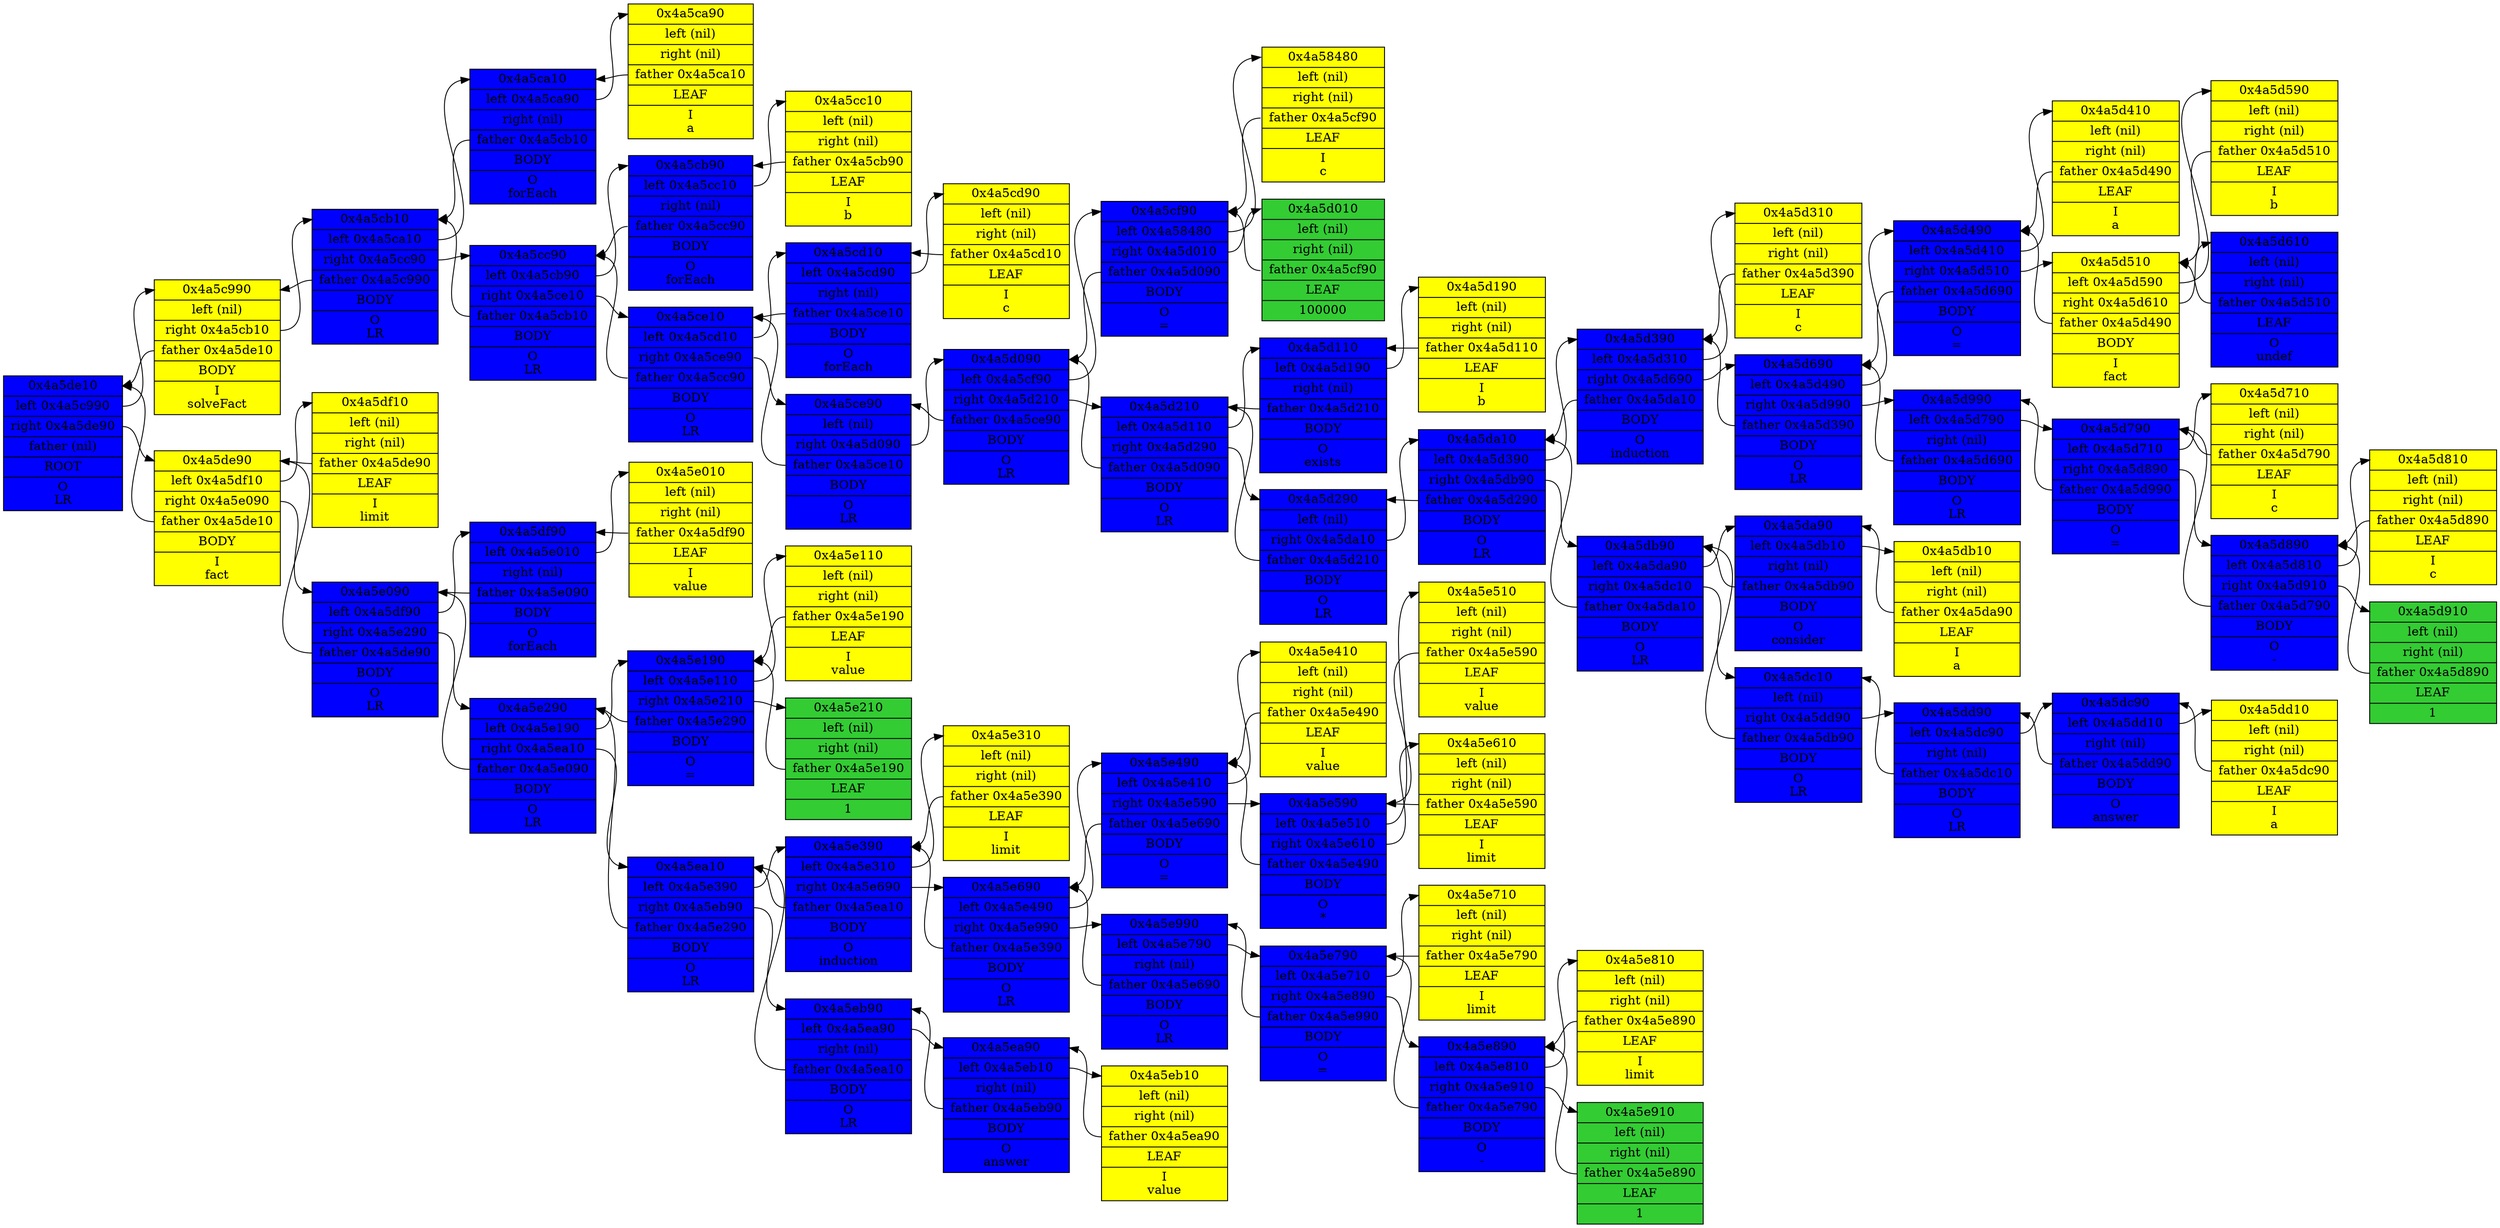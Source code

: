 strict digraph G{
rankdir=LR; 
edge[color="black"]; 
node[color="black", shape=record];

NODE0x4a5de10[style="filled", fillcolor="#ffcc66", pin = "true", label="<top> 0x4a5de10 | <left> left  0x4a5c990  | <right> right  0x4a5de90 |<father> father  (nil)| ROOT | O\nLR", fillcolor="blue"]; 
NODE0x4a5de10:<left>->NODE0x4a5c990:<top>;
NODE0x4a5de10:<right>->NODE0x4a5de90:<top>;
NODE0x4a5c990:<father>->NODE0x4a5de10:<top>;
NODE0x4a5de90:<father>->NODE0x4a5de10:<top>;

NODE0x4a5c990[style="filled", fillcolor="#cccc00", pin = "true", label="<top> 0x4a5c990 | <left> left  (nil)  | <right> right  0x4a5cb10 |<father> father  0x4a5de10| BODY | I\nsolveFact", fillcolor="yellow"]; 
NODE0x4a5c990:<right>->NODE0x4a5cb10:<top>;
NODE0x4a5cb10:<father>->NODE0x4a5c990:<top>;

NODE0x4a5cb10[style="filled", fillcolor="#b38600", pin = "true", label="<top> 0x4a5cb10 | <left> left  0x4a5ca10  | <right> right  0x4a5cc90 |<father> father  0x4a5c990| BODY | O\nLR", fillcolor="blue"]; 
NODE0x4a5cb10:<left>->NODE0x4a5ca10:<top>;
NODE0x4a5cb10:<right>->NODE0x4a5cc90:<top>;
NODE0x4a5ca10:<father>->NODE0x4a5cb10:<top>;
NODE0x4a5cc90:<father>->NODE0x4a5cb10:<top>;

NODE0x4a5ca10[style="filled", fillcolor="#cccc00", pin = "true", label="<top> 0x4a5ca10 | <left> left  0x4a5ca90  | <right> right  (nil) |<father> father  0x4a5cb10| BODY | O\nforEach", fillcolor="blue"]; 
NODE0x4a5ca10:<left>->NODE0x4a5ca90:<top>;
NODE0x4a5ca90:<father>->NODE0x4a5ca10:<top>;

NODE0x4a5ca90[style="filled", fillcolor="#33cc33", pin = "true", label="<top> 0x4a5ca90 | <left> left  (nil)  | <right> right  (nil) |<father> father  0x4a5ca10| LEAF | I\na", fillcolor="yellow"]; 

NODE0x4a5cc90[style="filled", fillcolor="#b38600", pin = "true", label="<top> 0x4a5cc90 | <left> left  0x4a5cb90  | <right> right  0x4a5ce10 |<father> father  0x4a5cb10| BODY | O\nLR", fillcolor="blue"]; 
NODE0x4a5cc90:<left>->NODE0x4a5cb90:<top>;
NODE0x4a5cc90:<right>->NODE0x4a5ce10:<top>;
NODE0x4a5cb90:<father>->NODE0x4a5cc90:<top>;
NODE0x4a5ce10:<father>->NODE0x4a5cc90:<top>;

NODE0x4a5cb90[style="filled", fillcolor="#cccc00", pin = "true", label="<top> 0x4a5cb90 | <left> left  0x4a5cc10  | <right> right  (nil) |<father> father  0x4a5cc90| BODY | O\nforEach", fillcolor="blue"]; 
NODE0x4a5cb90:<left>->NODE0x4a5cc10:<top>;
NODE0x4a5cc10:<father>->NODE0x4a5cb90:<top>;

NODE0x4a5cc10[style="filled", fillcolor="#33cc33", pin = "true", label="<top> 0x4a5cc10 | <left> left  (nil)  | <right> right  (nil) |<father> father  0x4a5cb90| LEAF | I\nb", fillcolor="yellow"]; 

NODE0x4a5ce10[style="filled", fillcolor="#b38600", pin = "true", label="<top> 0x4a5ce10 | <left> left  0x4a5cd10  | <right> right  0x4a5ce90 |<father> father  0x4a5cc90| BODY | O\nLR", fillcolor="blue"]; 
NODE0x4a5ce10:<left>->NODE0x4a5cd10:<top>;
NODE0x4a5ce10:<right>->NODE0x4a5ce90:<top>;
NODE0x4a5cd10:<father>->NODE0x4a5ce10:<top>;
NODE0x4a5ce90:<father>->NODE0x4a5ce10:<top>;

NODE0x4a5cd10[style="filled", fillcolor="#cccc00", pin = "true", label="<top> 0x4a5cd10 | <left> left  0x4a5cd90  | <right> right  (nil) |<father> father  0x4a5ce10| BODY | O\nforEach", fillcolor="blue"]; 
NODE0x4a5cd10:<left>->NODE0x4a5cd90:<top>;
NODE0x4a5cd90:<father>->NODE0x4a5cd10:<top>;

NODE0x4a5cd90[style="filled", fillcolor="#33cc33", pin = "true", label="<top> 0x4a5cd90 | <left> left  (nil)  | <right> right  (nil) |<father> father  0x4a5cd10| LEAF | I\nc", fillcolor="yellow"]; 

NODE0x4a5ce90[style="filled", fillcolor="#b38600", pin = "true", label="<top> 0x4a5ce90 | <left> left  (nil)  | <right> right  0x4a5d090 |<father> father  0x4a5ce10| BODY | O\nLR", fillcolor="blue"]; 
NODE0x4a5ce90:<right>->NODE0x4a5d090:<top>;
NODE0x4a5d090:<father>->NODE0x4a5ce90:<top>;

NODE0x4a5d090[style="filled", fillcolor="#b38600", pin = "true", label="<top> 0x4a5d090 | <left> left  0x4a5cf90  | <right> right  0x4a5d210 |<father> father  0x4a5ce90| BODY | O\nLR", fillcolor="blue"]; 
NODE0x4a5d090:<left>->NODE0x4a5cf90:<top>;
NODE0x4a5d090:<right>->NODE0x4a5d210:<top>;
NODE0x4a5cf90:<father>->NODE0x4a5d090:<top>;
NODE0x4a5d210:<father>->NODE0x4a5d090:<top>;

NODE0x4a5cf90[style="filled", fillcolor="#cccc00", pin = "true", label="<top> 0x4a5cf90 | <left> left  0x4a58480  | <right> right  0x4a5d010 |<father> father  0x4a5d090| BODY | O\n=", fillcolor="blue"]; 
NODE0x4a5cf90:<left>->NODE0x4a58480:<top>;
NODE0x4a5cf90:<right>->NODE0x4a5d010:<top>;
NODE0x4a58480:<father>->NODE0x4a5cf90:<top>;
NODE0x4a5d010:<father>->NODE0x4a5cf90:<top>;

NODE0x4a58480[style="filled", fillcolor="#33cc33", pin = "true", label="<top> 0x4a58480 | <left> left  (nil)  | <right> right  (nil) |<father> father  0x4a5cf90| LEAF | I\nc", fillcolor="yellow"]; 

NODE0x4a5d010[style="filled", fillcolor="#33cc33", pin = "true", label="<top> 0x4a5d010 | <left> left  (nil)  | <right> right  (nil) |<father> father  0x4a5cf90| LEAF | 100000"]; 

NODE0x4a5d210[style="filled", fillcolor="#b38600", pin = "true", label="<top> 0x4a5d210 | <left> left  0x4a5d110  | <right> right  0x4a5d290 |<father> father  0x4a5d090| BODY | O\nLR", fillcolor="blue"]; 
NODE0x4a5d210:<left>->NODE0x4a5d110:<top>;
NODE0x4a5d210:<right>->NODE0x4a5d290:<top>;
NODE0x4a5d110:<father>->NODE0x4a5d210:<top>;
NODE0x4a5d290:<father>->NODE0x4a5d210:<top>;

NODE0x4a5d110[style="filled", fillcolor="#cccc00", pin = "true", label="<top> 0x4a5d110 | <left> left  0x4a5d190  | <right> right  (nil) |<father> father  0x4a5d210| BODY | O\nexists", fillcolor="blue"]; 
NODE0x4a5d110:<left>->NODE0x4a5d190:<top>;
NODE0x4a5d190:<father>->NODE0x4a5d110:<top>;

NODE0x4a5d190[style="filled", fillcolor="#33cc33", pin = "true", label="<top> 0x4a5d190 | <left> left  (nil)  | <right> right  (nil) |<father> father  0x4a5d110| LEAF | I\nb", fillcolor="yellow"]; 

NODE0x4a5d290[style="filled", fillcolor="#b38600", pin = "true", label="<top> 0x4a5d290 | <left> left  (nil)  | <right> right  0x4a5da10 |<father> father  0x4a5d210| BODY | O\nLR", fillcolor="blue"]; 
NODE0x4a5d290:<right>->NODE0x4a5da10:<top>;
NODE0x4a5da10:<father>->NODE0x4a5d290:<top>;

NODE0x4a5da10[style="filled", fillcolor="#b38600", pin = "true", label="<top> 0x4a5da10 | <left> left  0x4a5d390  | <right> right  0x4a5db90 |<father> father  0x4a5d290| BODY | O\nLR", fillcolor="blue"]; 
NODE0x4a5da10:<left>->NODE0x4a5d390:<top>;
NODE0x4a5da10:<right>->NODE0x4a5db90:<top>;
NODE0x4a5d390:<father>->NODE0x4a5da10:<top>;
NODE0x4a5db90:<father>->NODE0x4a5da10:<top>;

NODE0x4a5d390[style="filled", fillcolor="#cccc00", pin = "true", label="<top> 0x4a5d390 | <left> left  0x4a5d310  | <right> right  0x4a5d690 |<father> father  0x4a5da10| BODY | O\ninduction", fillcolor="blue"]; 
NODE0x4a5d390:<left>->NODE0x4a5d310:<top>;
NODE0x4a5d390:<right>->NODE0x4a5d690:<top>;
NODE0x4a5d310:<father>->NODE0x4a5d390:<top>;
NODE0x4a5d690:<father>->NODE0x4a5d390:<top>;

NODE0x4a5d310[style="filled", fillcolor="#33cc33", pin = "true", label="<top> 0x4a5d310 | <left> left  (nil)  | <right> right  (nil) |<father> father  0x4a5d390| LEAF | I\nc", fillcolor="yellow"]; 

NODE0x4a5d690[style="filled", fillcolor="#b38600", pin = "true", label="<top> 0x4a5d690 | <left> left  0x4a5d490  | <right> right  0x4a5d990 |<father> father  0x4a5d390| BODY | O\nLR", fillcolor="blue"]; 
NODE0x4a5d690:<left>->NODE0x4a5d490:<top>;
NODE0x4a5d690:<right>->NODE0x4a5d990:<top>;
NODE0x4a5d490:<father>->NODE0x4a5d690:<top>;
NODE0x4a5d990:<father>->NODE0x4a5d690:<top>;

NODE0x4a5d490[style="filled", fillcolor="#cccc00", pin = "true", label="<top> 0x4a5d490 | <left> left  0x4a5d410  | <right> right  0x4a5d510 |<father> father  0x4a5d690| BODY | O\n=", fillcolor="blue"]; 
NODE0x4a5d490:<left>->NODE0x4a5d410:<top>;
NODE0x4a5d490:<right>->NODE0x4a5d510:<top>;
NODE0x4a5d410:<father>->NODE0x4a5d490:<top>;
NODE0x4a5d510:<father>->NODE0x4a5d490:<top>;

NODE0x4a5d410[style="filled", fillcolor="#33cc33", pin = "true", label="<top> 0x4a5d410 | <left> left  (nil)  | <right> right  (nil) |<father> father  0x4a5d490| LEAF | I\na", fillcolor="yellow"]; 

NODE0x4a5d510[style="filled", fillcolor="#b38600", pin = "true", label="<top> 0x4a5d510 | <left> left  0x4a5d590  | <right> right  0x4a5d610 |<father> father  0x4a5d490| BODY | I\nfact", fillcolor="yellow"]; 
NODE0x4a5d510:<left>->NODE0x4a5d590:<top>;
NODE0x4a5d510:<right>->NODE0x4a5d610:<top>;
NODE0x4a5d590:<father>->NODE0x4a5d510:<top>;
NODE0x4a5d610:<father>->NODE0x4a5d510:<top>;

NODE0x4a5d590[style="filled", fillcolor="#33cc33", pin = "true", label="<top> 0x4a5d590 | <left> left  (nil)  | <right> right  (nil) |<father> father  0x4a5d510| LEAF | I\nb", fillcolor="yellow"]; 

NODE0x4a5d610[style="filled", fillcolor="#33cc33", pin = "true", label="<top> 0x4a5d610 | <left> left  (nil)  | <right> right  (nil) |<father> father  0x4a5d510| LEAF | O\nundef", fillcolor="blue"]; 

NODE0x4a5d990[style="filled", fillcolor="#b38600", pin = "true", label="<top> 0x4a5d990 | <left> left  0x4a5d790  | <right> right  (nil) |<father> father  0x4a5d690| BODY | O\nLR", fillcolor="blue"]; 
NODE0x4a5d990:<left>->NODE0x4a5d790:<top>;
NODE0x4a5d790:<father>->NODE0x4a5d990:<top>;

NODE0x4a5d790[style="filled", fillcolor="#cccc00", pin = "true", label="<top> 0x4a5d790 | <left> left  0x4a5d710  | <right> right  0x4a5d890 |<father> father  0x4a5d990| BODY | O\n=", fillcolor="blue"]; 
NODE0x4a5d790:<left>->NODE0x4a5d710:<top>;
NODE0x4a5d790:<right>->NODE0x4a5d890:<top>;
NODE0x4a5d710:<father>->NODE0x4a5d790:<top>;
NODE0x4a5d890:<father>->NODE0x4a5d790:<top>;

NODE0x4a5d710[style="filled", fillcolor="#33cc33", pin = "true", label="<top> 0x4a5d710 | <left> left  (nil)  | <right> right  (nil) |<father> father  0x4a5d790| LEAF | I\nc", fillcolor="yellow"]; 

NODE0x4a5d890[style="filled", fillcolor="#b38600", pin = "true", label="<top> 0x4a5d890 | <left> left  0x4a5d810  | <right> right  0x4a5d910 |<father> father  0x4a5d790| BODY | O\n-", fillcolor="blue"]; 
NODE0x4a5d890:<left>->NODE0x4a5d810:<top>;
NODE0x4a5d890:<right>->NODE0x4a5d910:<top>;
NODE0x4a5d810:<father>->NODE0x4a5d890:<top>;
NODE0x4a5d910:<father>->NODE0x4a5d890:<top>;

NODE0x4a5d810[style="filled", fillcolor="#33cc33", pin = "true", label="<top> 0x4a5d810 | <left> left  (nil)  | <right> right  (nil) |<father> father  0x4a5d890| LEAF | I\nc", fillcolor="yellow"]; 

NODE0x4a5d910[style="filled", fillcolor="#33cc33", pin = "true", label="<top> 0x4a5d910 | <left> left  (nil)  | <right> right  (nil) |<father> father  0x4a5d890| LEAF | 1"]; 

NODE0x4a5db90[style="filled", fillcolor="#b38600", pin = "true", label="<top> 0x4a5db90 | <left> left  0x4a5da90  | <right> right  0x4a5dc10 |<father> father  0x4a5da10| BODY | O\nLR", fillcolor="blue"]; 
NODE0x4a5db90:<left>->NODE0x4a5da90:<top>;
NODE0x4a5db90:<right>->NODE0x4a5dc10:<top>;
NODE0x4a5da90:<father>->NODE0x4a5db90:<top>;
NODE0x4a5dc10:<father>->NODE0x4a5db90:<top>;

NODE0x4a5da90[style="filled", fillcolor="#cccc00", pin = "true", label="<top> 0x4a5da90 | <left> left  0x4a5db10  | <right> right  (nil) |<father> father  0x4a5db90| BODY | O\nconsider", fillcolor="blue"]; 
NODE0x4a5da90:<left>->NODE0x4a5db10:<top>;
NODE0x4a5db10:<father>->NODE0x4a5da90:<top>;

NODE0x4a5db10[style="filled", fillcolor="#33cc33", pin = "true", label="<top> 0x4a5db10 | <left> left  (nil)  | <right> right  (nil) |<father> father  0x4a5da90| LEAF | I\na", fillcolor="yellow"]; 

NODE0x4a5dc10[style="filled", fillcolor="#b38600", pin = "true", label="<top> 0x4a5dc10 | <left> left  (nil)  | <right> right  0x4a5dd90 |<father> father  0x4a5db90| BODY | O\nLR", fillcolor="blue"]; 
NODE0x4a5dc10:<right>->NODE0x4a5dd90:<top>;
NODE0x4a5dd90:<father>->NODE0x4a5dc10:<top>;

NODE0x4a5dd90[style="filled", fillcolor="#b38600", pin = "true", label="<top> 0x4a5dd90 | <left> left  0x4a5dc90  | <right> right  (nil) |<father> father  0x4a5dc10| BODY | O\nLR", fillcolor="blue"]; 
NODE0x4a5dd90:<left>->NODE0x4a5dc90:<top>;
NODE0x4a5dc90:<father>->NODE0x4a5dd90:<top>;

NODE0x4a5dc90[style="filled", fillcolor="#cccc00", pin = "true", label="<top> 0x4a5dc90 | <left> left  0x4a5dd10  | <right> right  (nil) |<father> father  0x4a5dd90| BODY | O\nanswer", fillcolor="blue"]; 
NODE0x4a5dc90:<left>->NODE0x4a5dd10:<top>;
NODE0x4a5dd10:<father>->NODE0x4a5dc90:<top>;

NODE0x4a5dd10[style="filled", fillcolor="#33cc33", pin = "true", label="<top> 0x4a5dd10 | <left> left  (nil)  | <right> right  (nil) |<father> father  0x4a5dc90| LEAF | I\na", fillcolor="yellow"]; 

NODE0x4a5de90[style="filled", fillcolor="#b38600", pin = "true", label="<top> 0x4a5de90 | <left> left  0x4a5df10  | <right> right  0x4a5e090 |<father> father  0x4a5de10| BODY | I\nfact", fillcolor="yellow"]; 
NODE0x4a5de90:<left>->NODE0x4a5df10:<top>;
NODE0x4a5de90:<right>->NODE0x4a5e090:<top>;
NODE0x4a5df10:<father>->NODE0x4a5de90:<top>;
NODE0x4a5e090:<father>->NODE0x4a5de90:<top>;

NODE0x4a5df10[style="filled", fillcolor="#33cc33", pin = "true", label="<top> 0x4a5df10 | <left> left  (nil)  | <right> right  (nil) |<father> father  0x4a5de90| LEAF | I\nlimit", fillcolor="yellow"]; 

NODE0x4a5e090[style="filled", fillcolor="#b38600", pin = "true", label="<top> 0x4a5e090 | <left> left  0x4a5df90  | <right> right  0x4a5e290 |<father> father  0x4a5de90| BODY | O\nLR", fillcolor="blue"]; 
NODE0x4a5e090:<left>->NODE0x4a5df90:<top>;
NODE0x4a5e090:<right>->NODE0x4a5e290:<top>;
NODE0x4a5df90:<father>->NODE0x4a5e090:<top>;
NODE0x4a5e290:<father>->NODE0x4a5e090:<top>;

NODE0x4a5df90[style="filled", fillcolor="#cccc00", pin = "true", label="<top> 0x4a5df90 | <left> left  0x4a5e010  | <right> right  (nil) |<father> father  0x4a5e090| BODY | O\nforEach", fillcolor="blue"]; 
NODE0x4a5df90:<left>->NODE0x4a5e010:<top>;
NODE0x4a5e010:<father>->NODE0x4a5df90:<top>;

NODE0x4a5e010[style="filled", fillcolor="#33cc33", pin = "true", label="<top> 0x4a5e010 | <left> left  (nil)  | <right> right  (nil) |<father> father  0x4a5df90| LEAF | I\nvalue", fillcolor="yellow"]; 

NODE0x4a5e290[style="filled", fillcolor="#b38600", pin = "true", label="<top> 0x4a5e290 | <left> left  0x4a5e190  | <right> right  0x4a5ea10 |<father> father  0x4a5e090| BODY | O\nLR", fillcolor="blue"]; 
NODE0x4a5e290:<left>->NODE0x4a5e190:<top>;
NODE0x4a5e290:<right>->NODE0x4a5ea10:<top>;
NODE0x4a5e190:<father>->NODE0x4a5e290:<top>;
NODE0x4a5ea10:<father>->NODE0x4a5e290:<top>;

NODE0x4a5e190[style="filled", fillcolor="#cccc00", pin = "true", label="<top> 0x4a5e190 | <left> left  0x4a5e110  | <right> right  0x4a5e210 |<father> father  0x4a5e290| BODY | O\n=", fillcolor="blue"]; 
NODE0x4a5e190:<left>->NODE0x4a5e110:<top>;
NODE0x4a5e190:<right>->NODE0x4a5e210:<top>;
NODE0x4a5e110:<father>->NODE0x4a5e190:<top>;
NODE0x4a5e210:<father>->NODE0x4a5e190:<top>;

NODE0x4a5e110[style="filled", fillcolor="#33cc33", pin = "true", label="<top> 0x4a5e110 | <left> left  (nil)  | <right> right  (nil) |<father> father  0x4a5e190| LEAF | I\nvalue", fillcolor="yellow"]; 

NODE0x4a5e210[style="filled", fillcolor="#33cc33", pin = "true", label="<top> 0x4a5e210 | <left> left  (nil)  | <right> right  (nil) |<father> father  0x4a5e190| LEAF | 1"]; 

NODE0x4a5ea10[style="filled", fillcolor="#b38600", pin = "true", label="<top> 0x4a5ea10 | <left> left  0x4a5e390  | <right> right  0x4a5eb90 |<father> father  0x4a5e290| BODY | O\nLR", fillcolor="blue"]; 
NODE0x4a5ea10:<left>->NODE0x4a5e390:<top>;
NODE0x4a5ea10:<right>->NODE0x4a5eb90:<top>;
NODE0x4a5e390:<father>->NODE0x4a5ea10:<top>;
NODE0x4a5eb90:<father>->NODE0x4a5ea10:<top>;

NODE0x4a5e390[style="filled", fillcolor="#cccc00", pin = "true", label="<top> 0x4a5e390 | <left> left  0x4a5e310  | <right> right  0x4a5e690 |<father> father  0x4a5ea10| BODY | O\ninduction", fillcolor="blue"]; 
NODE0x4a5e390:<left>->NODE0x4a5e310:<top>;
NODE0x4a5e390:<right>->NODE0x4a5e690:<top>;
NODE0x4a5e310:<father>->NODE0x4a5e390:<top>;
NODE0x4a5e690:<father>->NODE0x4a5e390:<top>;

NODE0x4a5e310[style="filled", fillcolor="#33cc33", pin = "true", label="<top> 0x4a5e310 | <left> left  (nil)  | <right> right  (nil) |<father> father  0x4a5e390| LEAF | I\nlimit", fillcolor="yellow"]; 

NODE0x4a5e690[style="filled", fillcolor="#b38600", pin = "true", label="<top> 0x4a5e690 | <left> left  0x4a5e490  | <right> right  0x4a5e990 |<father> father  0x4a5e390| BODY | O\nLR", fillcolor="blue"]; 
NODE0x4a5e690:<left>->NODE0x4a5e490:<top>;
NODE0x4a5e690:<right>->NODE0x4a5e990:<top>;
NODE0x4a5e490:<father>->NODE0x4a5e690:<top>;
NODE0x4a5e990:<father>->NODE0x4a5e690:<top>;

NODE0x4a5e490[style="filled", fillcolor="#cccc00", pin = "true", label="<top> 0x4a5e490 | <left> left  0x4a5e410  | <right> right  0x4a5e590 |<father> father  0x4a5e690| BODY | O\n=", fillcolor="blue"]; 
NODE0x4a5e490:<left>->NODE0x4a5e410:<top>;
NODE0x4a5e490:<right>->NODE0x4a5e590:<top>;
NODE0x4a5e410:<father>->NODE0x4a5e490:<top>;
NODE0x4a5e590:<father>->NODE0x4a5e490:<top>;

NODE0x4a5e410[style="filled", fillcolor="#33cc33", pin = "true", label="<top> 0x4a5e410 | <left> left  (nil)  | <right> right  (nil) |<father> father  0x4a5e490| LEAF | I\nvalue", fillcolor="yellow"]; 

NODE0x4a5e590[style="filled", fillcolor="#b38600", pin = "true", label="<top> 0x4a5e590 | <left> left  0x4a5e510  | <right> right  0x4a5e610 |<father> father  0x4a5e490| BODY | O\n*", fillcolor="blue"]; 
NODE0x4a5e590:<left>->NODE0x4a5e510:<top>;
NODE0x4a5e590:<right>->NODE0x4a5e610:<top>;
NODE0x4a5e510:<father>->NODE0x4a5e590:<top>;
NODE0x4a5e610:<father>->NODE0x4a5e590:<top>;

NODE0x4a5e510[style="filled", fillcolor="#33cc33", pin = "true", label="<top> 0x4a5e510 | <left> left  (nil)  | <right> right  (nil) |<father> father  0x4a5e590| LEAF | I\nvalue", fillcolor="yellow"]; 

NODE0x4a5e610[style="filled", fillcolor="#33cc33", pin = "true", label="<top> 0x4a5e610 | <left> left  (nil)  | <right> right  (nil) |<father> father  0x4a5e590| LEAF | I\nlimit", fillcolor="yellow"]; 

NODE0x4a5e990[style="filled", fillcolor="#b38600", pin = "true", label="<top> 0x4a5e990 | <left> left  0x4a5e790  | <right> right  (nil) |<father> father  0x4a5e690| BODY | O\nLR", fillcolor="blue"]; 
NODE0x4a5e990:<left>->NODE0x4a5e790:<top>;
NODE0x4a5e790:<father>->NODE0x4a5e990:<top>;

NODE0x4a5e790[style="filled", fillcolor="#cccc00", pin = "true", label="<top> 0x4a5e790 | <left> left  0x4a5e710  | <right> right  0x4a5e890 |<father> father  0x4a5e990| BODY | O\n=", fillcolor="blue"]; 
NODE0x4a5e790:<left>->NODE0x4a5e710:<top>;
NODE0x4a5e790:<right>->NODE0x4a5e890:<top>;
NODE0x4a5e710:<father>->NODE0x4a5e790:<top>;
NODE0x4a5e890:<father>->NODE0x4a5e790:<top>;

NODE0x4a5e710[style="filled", fillcolor="#33cc33", pin = "true", label="<top> 0x4a5e710 | <left> left  (nil)  | <right> right  (nil) |<father> father  0x4a5e790| LEAF | I\nlimit", fillcolor="yellow"]; 

NODE0x4a5e890[style="filled", fillcolor="#b38600", pin = "true", label="<top> 0x4a5e890 | <left> left  0x4a5e810  | <right> right  0x4a5e910 |<father> father  0x4a5e790| BODY | O\n-", fillcolor="blue"]; 
NODE0x4a5e890:<left>->NODE0x4a5e810:<top>;
NODE0x4a5e890:<right>->NODE0x4a5e910:<top>;
NODE0x4a5e810:<father>->NODE0x4a5e890:<top>;
NODE0x4a5e910:<father>->NODE0x4a5e890:<top>;

NODE0x4a5e810[style="filled", fillcolor="#33cc33", pin = "true", label="<top> 0x4a5e810 | <left> left  (nil)  | <right> right  (nil) |<father> father  0x4a5e890| LEAF | I\nlimit", fillcolor="yellow"]; 

NODE0x4a5e910[style="filled", fillcolor="#33cc33", pin = "true", label="<top> 0x4a5e910 | <left> left  (nil)  | <right> right  (nil) |<father> father  0x4a5e890| LEAF | 1"]; 

NODE0x4a5eb90[style="filled", fillcolor="#b38600", pin = "true", label="<top> 0x4a5eb90 | <left> left  0x4a5ea90  | <right> right  (nil) |<father> father  0x4a5ea10| BODY | O\nLR", fillcolor="blue"]; 
NODE0x4a5eb90:<left>->NODE0x4a5ea90:<top>;
NODE0x4a5ea90:<father>->NODE0x4a5eb90:<top>;

NODE0x4a5ea90[style="filled", fillcolor="#cccc00", pin = "true", label="<top> 0x4a5ea90 | <left> left  0x4a5eb10  | <right> right  (nil) |<father> father  0x4a5eb90| BODY | O\nanswer", fillcolor="blue"]; 
NODE0x4a5ea90:<left>->NODE0x4a5eb10:<top>;
NODE0x4a5eb10:<father>->NODE0x4a5ea90:<top>;

NODE0x4a5eb10[style="filled", fillcolor="#33cc33", pin = "true", label="<top> 0x4a5eb10 | <left> left  (nil)  | <right> right  (nil) |<father> father  0x4a5ea90| LEAF | I\nvalue", fillcolor="yellow"]; 
}